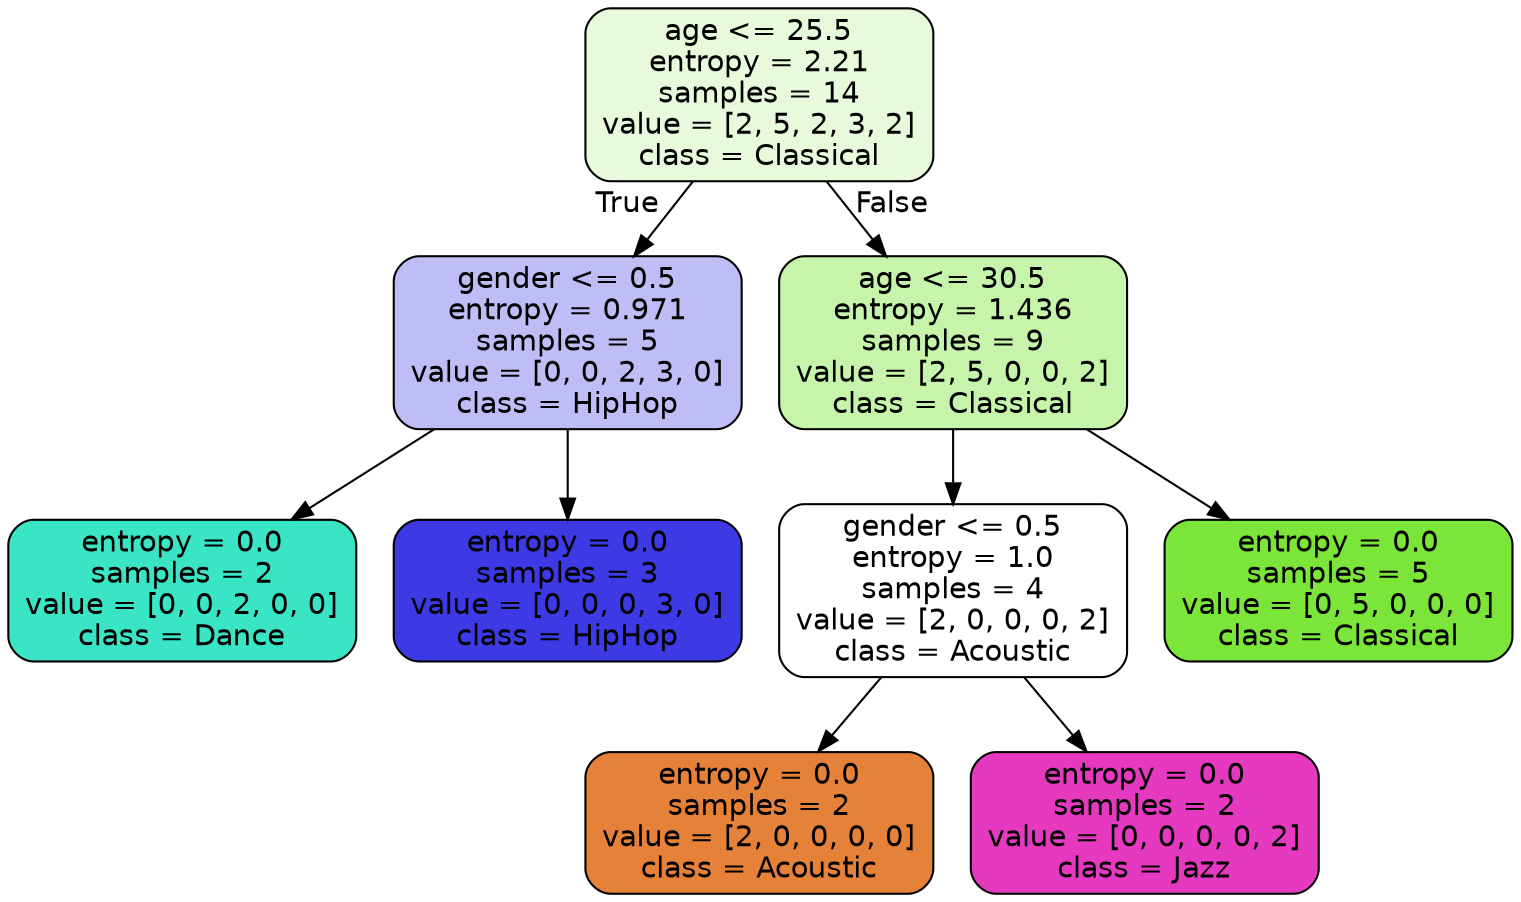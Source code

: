 digraph Tree {
node [shape=box, style="filled, rounded", color="black", fontname="helvetica"] ;
edge [fontname="helvetica"] ;
0 [label="age <= 25.5\nentropy = 2.21\nsamples = 14\nvalue = [2, 5, 2, 3, 2]\nclass = Classical", fillcolor="#e7fadb"] ;
1 [label="gender <= 0.5\nentropy = 0.971\nsamples = 5\nvalue = [0, 0, 2, 3, 0]\nclass = HipHop", fillcolor="#bebdf6"] ;
0 -> 1 [labeldistance=2.5, labelangle=45, headlabel="True"] ;
2 [label="entropy = 0.0\nsamples = 2\nvalue = [0, 0, 2, 0, 0]\nclass = Dance", fillcolor="#39e5c5"] ;
1 -> 2 ;
3 [label="entropy = 0.0\nsamples = 3\nvalue = [0, 0, 0, 3, 0]\nclass = HipHop", fillcolor="#3c39e5"] ;
1 -> 3 ;
4 [label="age <= 30.5\nentropy = 1.436\nsamples = 9\nvalue = [2, 5, 0, 0, 2]\nclass = Classical", fillcolor="#c6f4aa"] ;
0 -> 4 [labeldistance=2.5, labelangle=-45, headlabel="False"] ;
5 [label="gender <= 0.5\nentropy = 1.0\nsamples = 4\nvalue = [2, 0, 0, 0, 2]\nclass = Acoustic", fillcolor="#ffffff"] ;
4 -> 5 ;
6 [label="entropy = 0.0\nsamples = 2\nvalue = [2, 0, 0, 0, 0]\nclass = Acoustic", fillcolor="#e58139"] ;
5 -> 6 ;
7 [label="entropy = 0.0\nsamples = 2\nvalue = [0, 0, 0, 0, 2]\nclass = Jazz", fillcolor="#e539c0"] ;
5 -> 7 ;
8 [label="entropy = 0.0\nsamples = 5\nvalue = [0, 5, 0, 0, 0]\nclass = Classical", fillcolor="#7be539"] ;
4 -> 8 ;
}